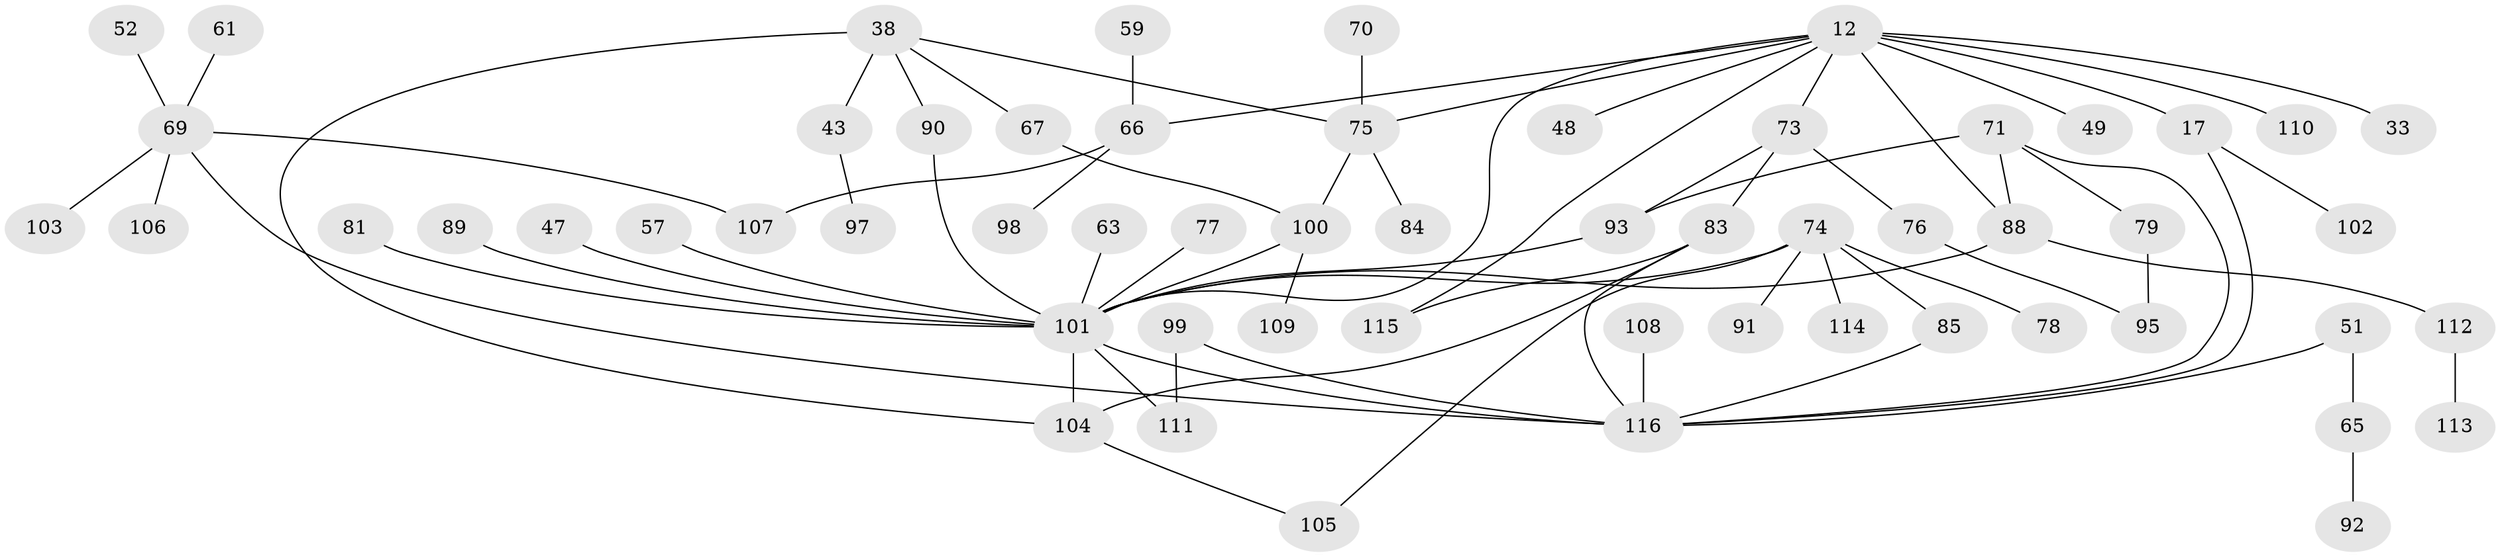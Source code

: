 // original degree distribution, {6: 0.008620689655172414, 8: 0.008620689655172414, 3: 0.15517241379310345, 5: 0.05172413793103448, 7: 0.008620689655172414, 4: 0.13793103448275862, 9: 0.008620689655172414, 2: 0.3448275862068966, 1: 0.27586206896551724}
// Generated by graph-tools (version 1.1) at 2025/46/03/04/25 21:46:12]
// undirected, 58 vertices, 74 edges
graph export_dot {
graph [start="1"]
  node [color=gray90,style=filled];
  12 [super="+9"];
  17 [super="+13"];
  33;
  38 [super="+23"];
  43;
  47;
  48;
  49 [super="+37"];
  51;
  52;
  57;
  59;
  61;
  63;
  65;
  66 [super="+55+54"];
  67;
  69 [super="+56+58"];
  70;
  71;
  73 [super="+39+64+72"];
  74 [super="+34"];
  75 [super="+40+62"];
  76;
  77;
  78;
  79;
  81;
  83 [super="+16+22"];
  84;
  85;
  88 [super="+42"];
  89 [super="+21"];
  90 [super="+25"];
  91 [super="+80"];
  92;
  93 [super="+82"];
  95;
  97;
  98;
  99 [super="+46"];
  100 [super="+68+45+86+87"];
  101 [super="+31+41+24+50+11+96"];
  102;
  103;
  104 [super="+8"];
  105 [super="+14"];
  106;
  107;
  108;
  109;
  110;
  111;
  112;
  113;
  114;
  115 [super="+36"];
  116 [super="+5+94+60+44"];
  12 -- 33;
  12 -- 110;
  12 -- 17 [weight=2];
  12 -- 48;
  12 -- 88;
  12 -- 115;
  12 -- 73;
  12 -- 66;
  12 -- 75;
  12 -- 101;
  12 -- 49;
  17 -- 116 [weight=2];
  17 -- 102;
  38 -- 104 [weight=2];
  38 -- 67;
  38 -- 43;
  38 -- 75;
  38 -- 90;
  43 -- 97;
  47 -- 101;
  51 -- 65;
  51 -- 116;
  52 -- 69;
  57 -- 101;
  59 -- 66;
  61 -- 69;
  63 -- 101;
  65 -- 92;
  66 -- 107;
  66 -- 98;
  67 -- 100;
  69 -- 107;
  69 -- 103;
  69 -- 106;
  69 -- 116;
  70 -- 75;
  71 -- 79;
  71 -- 88;
  71 -- 93;
  71 -- 116;
  73 -- 76;
  73 -- 83;
  73 -- 93;
  74 -- 78;
  74 -- 91 [weight=2];
  74 -- 114;
  74 -- 85;
  74 -- 105;
  74 -- 101;
  75 -- 84;
  75 -- 100;
  76 -- 95;
  77 -- 101;
  79 -- 95;
  81 -- 101;
  83 -- 104;
  83 -- 115;
  83 -- 116;
  85 -- 116;
  88 -- 112;
  88 -- 101;
  89 -- 101;
  90 -- 101;
  93 -- 101 [weight=2];
  99 -- 116;
  99 -- 111;
  100 -- 109;
  100 -- 101 [weight=3];
  101 -- 104 [weight=4];
  101 -- 111;
  101 -- 116 [weight=3];
  104 -- 105;
  108 -- 116 [weight=2];
  112 -- 113;
}
